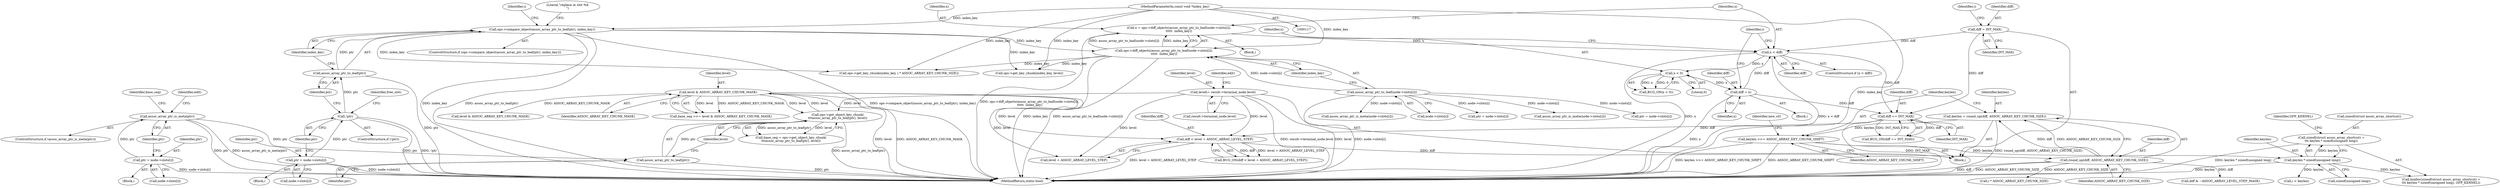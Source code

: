 digraph "0_linux_8d4a2ec1e0b41b0cf9a0c5cd4511da7f8e4f3de2@API" {
"1001057" [label="(Call,sizeof(struct assoc_array_shortcut) +\n\t\t\t keylen * sizeof(unsigned long))"];
"1001060" [label="(Call,keylen * sizeof(unsigned long))"];
"1001051" [label="(Call,keylen >>= ASSOC_ARRAY_KEY_CHUNK_SHIFT)"];
"1001046" [label="(Call,keylen = round_up(diff, ASSOC_ARRAY_KEY_CHUNK_SIZE))"];
"1001048" [label="(Call,round_up(diff, ASSOC_ARRAY_KEY_CHUNK_SIZE))"];
"1001041" [label="(Call,diff < level + ASSOC_ARRAY_LEVEL_STEP)"];
"1001037" [label="(Call,diff == INT_MAX)"];
"1001025" [label="(Call,x < diff)"];
"1001014" [label="(Call,x = ops->diff_objects(assoc_array_ptr_to_leaf(node->slots[i]),\n\t\t\t\t\t  index_key))"];
"1001016" [label="(Call,ops->diff_objects(assoc_array_ptr_to_leaf(node->slots[i]),\n\t\t\t\t\t  index_key))"];
"1001017" [label="(Call,assoc_array_ptr_to_leaf(node->slots[i]))"];
"1000200" [label="(Call,ops->compare_object(assoc_array_ptr_to_leaf(ptr), index_key))"];
"1000201" [label="(Call,assoc_array_ptr_to_leaf(ptr))"];
"1000192" [label="(Call,!ptr)"];
"1000184" [label="(Call,ptr = node->slots[i])"];
"1000120" [label="(MethodParameterIn,const void *index_key)"];
"1001000" [label="(Call,diff = INT_MAX)"];
"1001033" [label="(Call,diff = x)"];
"1001030" [label="(Call,x < 0)"];
"1000343" [label="(Call,level & ASSOC_ARRAY_KEY_CHUNK_MASK)"];
"1000337" [label="(Call,ops->get_object_key_chunk(\n\t\t\tassoc_array_ptr_to_leaf(ptr), level))"];
"1000338" [label="(Call,assoc_array_ptr_to_leaf(ptr))"];
"1000321" [label="(Call,assoc_array_ptr_is_meta(ptr))"];
"1000313" [label="(Call,ptr = node->slots[i])"];
"1000149" [label="(Call,level\t= result->terminal_node.level)"];
"1001015" [label="(Identifier,x)"];
"1001002" [label="(Identifier,INT_MAX)"];
"1001005" [label="(Identifier,i)"];
"1001036" [label="(Call,BUG_ON(diff == INT_MAX))"];
"1000321" [label="(Call,assoc_array_ptr_is_meta(ptr))"];
"1000201" [label="(Call,assoc_array_ptr_to_leaf(ptr))"];
"1001039" [label="(Identifier,INT_MAX)"];
"1000149" [label="(Call,level\t= result->terminal_node.level)"];
"1000337" [label="(Call,ops->get_object_key_chunk(\n\t\t\tassoc_array_ptr_to_leaf(ptr), level))"];
"1000206" [label="(Literal,\"replace in slot %d\n\")"];
"1000182" [label="(Identifier,i)"];
"1001060" [label="(Call,keylen * sizeof(unsigned long))"];
"1001052" [label="(Identifier,keylen)"];
"1000343" [label="(Call,level & ASSOC_ARRAY_KEY_CHUNK_MASK)"];
"1000312" [label="(Block,)"];
"1001016" [label="(Call,ops->diff_objects(assoc_array_ptr_to_leaf(node->slots[i]),\n\t\t\t\t\t  index_key))"];
"1001163" [label="(Call,ops->get_key_chunk(index_key, i * ASSOC_ARRAY_KEY_CHUNK_SIZE))"];
"1000344" [label="(Identifier,level)"];
"1000313" [label="(Call,ptr = node->slots[i])"];
"1001053" [label="(Identifier,ASSOC_ARRAY_KEY_CHUNK_SHIFT)"];
"1000199" [label="(ControlStructure,if (ops->compare_object(assoc_array_ptr_to_leaf(ptr), index_key)))"];
"1001012" [label="(Block,)"];
"1001172" [label="(Call,level & ASSOC_ARRAY_KEY_CHUNK_MASK)"];
"1000320" [label="(ControlStructure,if (assoc_array_ptr_is_meta(ptr)))"];
"1001023" [label="(Identifier,index_key)"];
"1001055" [label="(Identifier,new_s0)"];
"1001046" [label="(Call,keylen = round_up(diff, ASSOC_ARRAY_KEY_CHUNK_SIZE))"];
"1000159" [label="(Identifier,edit)"];
"1000183" [label="(Block,)"];
"1000184" [label="(Call,ptr = node->slots[i])"];
"1001001" [label="(Identifier,diff)"];
"1001038" [label="(Identifier,diff)"];
"1001042" [label="(Identifier,diff)"];
"1000338" [label="(Call,assoc_array_ptr_to_leaf(ptr))"];
"1001035" [label="(Identifier,x)"];
"1001018" [label="(Call,node->slots[i])"];
"1001017" [label="(Call,assoc_array_ptr_to_leaf(node->slots[i]))"];
"1001031" [label="(Identifier,x)"];
"1000203" [label="(Identifier,index_key)"];
"1000196" [label="(Identifier,free_slot)"];
"1001064" [label="(Identifier,GFP_KERNEL)"];
"1001056" [label="(Call,kzalloc(sizeof(struct assoc_array_shortcut) +\n\t\t\t keylen * sizeof(unsigned long), GFP_KERNEL))"];
"1000339" [label="(Identifier,ptr)"];
"1001029" [label="(Call,BUG_ON(x < 0))"];
"1001061" [label="(Identifier,keylen)"];
"1001034" [label="(Identifier,diff)"];
"1001011" [label="(Identifier,i)"];
"1001248" [label="(MethodReturn,static bool)"];
"1001025" [label="(Call,x < diff)"];
"1000185" [label="(Identifier,ptr)"];
"1001230" [label="(Call,ops->get_key_chunk(index_key, level))"];
"1001037" [label="(Call,diff == INT_MAX)"];
"1000345" [label="(Identifier,ASSOC_ARRAY_KEY_CHUNK_MASK)"];
"1000314" [label="(Identifier,ptr)"];
"1001030" [label="(Call,x < 0)"];
"1001201" [label="(Call,ptr = node->slots[i])"];
"1000193" [label="(Identifier,ptr)"];
"1000335" [label="(Call,base_seg = ops->get_object_key_chunk(\n\t\t\tassoc_array_ptr_to_leaf(ptr), level))"];
"1000336" [label="(Identifier,base_seg)"];
"1000200" [label="(Call,ops->compare_object(assoc_array_ptr_to_leaf(ptr), index_key))"];
"1000120" [label="(MethodParameterIn,const void *index_key)"];
"1000315" [label="(Call,node->slots[i])"];
"1001062" [label="(Call,sizeof(unsigned long))"];
"1001137" [label="(Call,diff & ~ASSOC_ARRAY_LEVEL_STEP_MASK)"];
"1000602" [label="(Call,assoc_array_ptr_is_meta(node->slots[i]))"];
"1000341" [label="(Call,base_seg >>= level & ASSOC_ARRAY_KEY_CHUNK_MASK)"];
"1000744" [label="(Call,ptr = node->slots[i])"];
"1001152" [label="(Call,i < keylen)"];
"1001027" [label="(Identifier,diff)"];
"1000543" [label="(Call,assoc_array_ptr_is_meta(node->slots[i]))"];
"1000192" [label="(Call,!ptr)"];
"1001049" [label="(Identifier,diff)"];
"1001000" [label="(Call,diff = INT_MAX)"];
"1001050" [label="(Identifier,ASSOC_ARRAY_KEY_CHUNK_SIZE)"];
"1001026" [label="(Identifier,x)"];
"1001048" [label="(Call,round_up(diff, ASSOC_ARRAY_KEY_CHUNK_SIZE))"];
"1001051" [label="(Call,keylen >>= ASSOC_ARRAY_KEY_CHUNK_SHIFT)"];
"1001040" [label="(Call,BUG_ON(diff < level + ASSOC_ARRAY_LEVEL_STEP))"];
"1001028" [label="(Block,)"];
"1001032" [label="(Literal,0)"];
"1001047" [label="(Identifier,keylen)"];
"1000186" [label="(Call,node->slots[i])"];
"1001057" [label="(Call,sizeof(struct assoc_array_shortcut) +\n\t\t\t keylen * sizeof(unsigned long))"];
"1001041" [label="(Call,diff < level + ASSOC_ARRAY_LEVEL_STEP)"];
"1001014" [label="(Call,x = ops->diff_objects(assoc_array_ptr_to_leaf(node->slots[i]),\n\t\t\t\t\t  index_key))"];
"1000340" [label="(Identifier,level)"];
"1001024" [label="(ControlStructure,if (x < diff))"];
"1001043" [label="(Call,level + ASSOC_ARRAY_LEVEL_STEP)"];
"1001058" [label="(Call,sizeof(struct assoc_array_shortcut))"];
"1000202" [label="(Identifier,ptr)"];
"1000322" [label="(Identifier,ptr)"];
"1000122" [label="(Block,)"];
"1001033" [label="(Call,diff = x)"];
"1000151" [label="(Call,result->terminal_node.level)"];
"1001165" [label="(Call,i * ASSOC_ARRAY_KEY_CHUNK_SIZE)"];
"1000327" [label="(Identifier,edit)"];
"1000150" [label="(Identifier,level)"];
"1000191" [label="(ControlStructure,if (!ptr))"];
"1001057" -> "1001056"  [label="AST: "];
"1001057" -> "1001060"  [label="CFG: "];
"1001058" -> "1001057"  [label="AST: "];
"1001060" -> "1001057"  [label="AST: "];
"1001064" -> "1001057"  [label="CFG: "];
"1001057" -> "1001248"  [label="DDG: keylen * sizeof(unsigned long)"];
"1001060" -> "1001057"  [label="DDG: keylen"];
"1001060" -> "1001062"  [label="CFG: "];
"1001061" -> "1001060"  [label="AST: "];
"1001062" -> "1001060"  [label="AST: "];
"1001060" -> "1001248"  [label="DDG: keylen"];
"1001060" -> "1001056"  [label="DDG: keylen"];
"1001051" -> "1001060"  [label="DDG: keylen"];
"1001060" -> "1001152"  [label="DDG: keylen"];
"1001051" -> "1000122"  [label="AST: "];
"1001051" -> "1001053"  [label="CFG: "];
"1001052" -> "1001051"  [label="AST: "];
"1001053" -> "1001051"  [label="AST: "];
"1001055" -> "1001051"  [label="CFG: "];
"1001051" -> "1001248"  [label="DDG: keylen >>= ASSOC_ARRAY_KEY_CHUNK_SHIFT"];
"1001051" -> "1001248"  [label="DDG: ASSOC_ARRAY_KEY_CHUNK_SHIFT"];
"1001046" -> "1001051"  [label="DDG: keylen"];
"1001046" -> "1000122"  [label="AST: "];
"1001046" -> "1001048"  [label="CFG: "];
"1001047" -> "1001046"  [label="AST: "];
"1001048" -> "1001046"  [label="AST: "];
"1001052" -> "1001046"  [label="CFG: "];
"1001046" -> "1001248"  [label="DDG: round_up(diff, ASSOC_ARRAY_KEY_CHUNK_SIZE)"];
"1001048" -> "1001046"  [label="DDG: diff"];
"1001048" -> "1001046"  [label="DDG: ASSOC_ARRAY_KEY_CHUNK_SIZE"];
"1001048" -> "1001050"  [label="CFG: "];
"1001049" -> "1001048"  [label="AST: "];
"1001050" -> "1001048"  [label="AST: "];
"1001048" -> "1001248"  [label="DDG: diff"];
"1001048" -> "1001248"  [label="DDG: ASSOC_ARRAY_KEY_CHUNK_SIZE"];
"1001041" -> "1001048"  [label="DDG: diff"];
"1001048" -> "1001137"  [label="DDG: diff"];
"1001048" -> "1001165"  [label="DDG: ASSOC_ARRAY_KEY_CHUNK_SIZE"];
"1001041" -> "1001040"  [label="AST: "];
"1001041" -> "1001043"  [label="CFG: "];
"1001042" -> "1001041"  [label="AST: "];
"1001043" -> "1001041"  [label="AST: "];
"1001040" -> "1001041"  [label="CFG: "];
"1001041" -> "1001248"  [label="DDG: level + ASSOC_ARRAY_LEVEL_STEP"];
"1001041" -> "1001040"  [label="DDG: diff"];
"1001041" -> "1001040"  [label="DDG: level + ASSOC_ARRAY_LEVEL_STEP"];
"1001037" -> "1001041"  [label="DDG: diff"];
"1000343" -> "1001041"  [label="DDG: level"];
"1000149" -> "1001041"  [label="DDG: level"];
"1001037" -> "1001036"  [label="AST: "];
"1001037" -> "1001039"  [label="CFG: "];
"1001038" -> "1001037"  [label="AST: "];
"1001039" -> "1001037"  [label="AST: "];
"1001036" -> "1001037"  [label="CFG: "];
"1001037" -> "1001248"  [label="DDG: INT_MAX"];
"1001037" -> "1001036"  [label="DDG: diff"];
"1001037" -> "1001036"  [label="DDG: INT_MAX"];
"1001025" -> "1001037"  [label="DDG: diff"];
"1001000" -> "1001037"  [label="DDG: diff"];
"1001033" -> "1001037"  [label="DDG: diff"];
"1001025" -> "1001024"  [label="AST: "];
"1001025" -> "1001027"  [label="CFG: "];
"1001026" -> "1001025"  [label="AST: "];
"1001027" -> "1001025"  [label="AST: "];
"1001031" -> "1001025"  [label="CFG: "];
"1001011" -> "1001025"  [label="CFG: "];
"1001025" -> "1001248"  [label="DDG: x"];
"1001025" -> "1001248"  [label="DDG: x < diff"];
"1001014" -> "1001025"  [label="DDG: x"];
"1001000" -> "1001025"  [label="DDG: diff"];
"1001033" -> "1001025"  [label="DDG: diff"];
"1001025" -> "1001030"  [label="DDG: x"];
"1001014" -> "1001012"  [label="AST: "];
"1001014" -> "1001016"  [label="CFG: "];
"1001015" -> "1001014"  [label="AST: "];
"1001016" -> "1001014"  [label="AST: "];
"1001026" -> "1001014"  [label="CFG: "];
"1001014" -> "1001248"  [label="DDG: ops->diff_objects(assoc_array_ptr_to_leaf(node->slots[i]),\n\t\t\t\t\t  index_key)"];
"1001016" -> "1001014"  [label="DDG: assoc_array_ptr_to_leaf(node->slots[i])"];
"1001016" -> "1001014"  [label="DDG: index_key"];
"1001016" -> "1001023"  [label="CFG: "];
"1001017" -> "1001016"  [label="AST: "];
"1001023" -> "1001016"  [label="AST: "];
"1001016" -> "1001248"  [label="DDG: index_key"];
"1001016" -> "1001248"  [label="DDG: assoc_array_ptr_to_leaf(node->slots[i])"];
"1001017" -> "1001016"  [label="DDG: node->slots[i]"];
"1000200" -> "1001016"  [label="DDG: index_key"];
"1000120" -> "1001016"  [label="DDG: index_key"];
"1001016" -> "1001163"  [label="DDG: index_key"];
"1001016" -> "1001230"  [label="DDG: index_key"];
"1001017" -> "1001018"  [label="CFG: "];
"1001018" -> "1001017"  [label="AST: "];
"1001023" -> "1001017"  [label="CFG: "];
"1001017" -> "1001248"  [label="DDG: node->slots[i]"];
"1001017" -> "1000543"  [label="DDG: node->slots[i]"];
"1001017" -> "1000602"  [label="DDG: node->slots[i]"];
"1001017" -> "1000744"  [label="DDG: node->slots[i]"];
"1001017" -> "1001201"  [label="DDG: node->slots[i]"];
"1000200" -> "1000199"  [label="AST: "];
"1000200" -> "1000203"  [label="CFG: "];
"1000201" -> "1000200"  [label="AST: "];
"1000203" -> "1000200"  [label="AST: "];
"1000206" -> "1000200"  [label="CFG: "];
"1000182" -> "1000200"  [label="CFG: "];
"1000200" -> "1001248"  [label="DDG: assoc_array_ptr_to_leaf(ptr)"];
"1000200" -> "1001248"  [label="DDG: ops->compare_object(assoc_array_ptr_to_leaf(ptr), index_key)"];
"1000200" -> "1001248"  [label="DDG: index_key"];
"1000201" -> "1000200"  [label="DDG: ptr"];
"1000120" -> "1000200"  [label="DDG: index_key"];
"1000200" -> "1001163"  [label="DDG: index_key"];
"1000200" -> "1001230"  [label="DDG: index_key"];
"1000201" -> "1000202"  [label="CFG: "];
"1000202" -> "1000201"  [label="AST: "];
"1000203" -> "1000201"  [label="CFG: "];
"1000201" -> "1001248"  [label="DDG: ptr"];
"1000192" -> "1000201"  [label="DDG: ptr"];
"1000192" -> "1000191"  [label="AST: "];
"1000192" -> "1000193"  [label="CFG: "];
"1000193" -> "1000192"  [label="AST: "];
"1000196" -> "1000192"  [label="CFG: "];
"1000202" -> "1000192"  [label="CFG: "];
"1000192" -> "1001248"  [label="DDG: ptr"];
"1000192" -> "1001248"  [label="DDG: !ptr"];
"1000184" -> "1000192"  [label="DDG: ptr"];
"1000184" -> "1000183"  [label="AST: "];
"1000184" -> "1000186"  [label="CFG: "];
"1000185" -> "1000184"  [label="AST: "];
"1000186" -> "1000184"  [label="AST: "];
"1000193" -> "1000184"  [label="CFG: "];
"1000184" -> "1001248"  [label="DDG: node->slots[i]"];
"1000120" -> "1000117"  [label="AST: "];
"1000120" -> "1001248"  [label="DDG: index_key"];
"1000120" -> "1001163"  [label="DDG: index_key"];
"1000120" -> "1001230"  [label="DDG: index_key"];
"1001000" -> "1000122"  [label="AST: "];
"1001000" -> "1001002"  [label="CFG: "];
"1001001" -> "1001000"  [label="AST: "];
"1001002" -> "1001000"  [label="AST: "];
"1001005" -> "1001000"  [label="CFG: "];
"1001033" -> "1001028"  [label="AST: "];
"1001033" -> "1001035"  [label="CFG: "];
"1001034" -> "1001033"  [label="AST: "];
"1001035" -> "1001033"  [label="AST: "];
"1001011" -> "1001033"  [label="CFG: "];
"1001033" -> "1001248"  [label="DDG: x"];
"1001030" -> "1001033"  [label="DDG: x"];
"1001030" -> "1001029"  [label="AST: "];
"1001030" -> "1001032"  [label="CFG: "];
"1001031" -> "1001030"  [label="AST: "];
"1001032" -> "1001030"  [label="AST: "];
"1001029" -> "1001030"  [label="CFG: "];
"1001030" -> "1001029"  [label="DDG: x"];
"1001030" -> "1001029"  [label="DDG: 0"];
"1000343" -> "1000341"  [label="AST: "];
"1000343" -> "1000345"  [label="CFG: "];
"1000344" -> "1000343"  [label="AST: "];
"1000345" -> "1000343"  [label="AST: "];
"1000341" -> "1000343"  [label="CFG: "];
"1000343" -> "1001248"  [label="DDG: level"];
"1000343" -> "1001248"  [label="DDG: ASSOC_ARRAY_KEY_CHUNK_MASK"];
"1000343" -> "1000337"  [label="DDG: level"];
"1000343" -> "1000341"  [label="DDG: level"];
"1000343" -> "1000341"  [label="DDG: ASSOC_ARRAY_KEY_CHUNK_MASK"];
"1000337" -> "1000343"  [label="DDG: level"];
"1000343" -> "1001043"  [label="DDG: level"];
"1000343" -> "1001172"  [label="DDG: ASSOC_ARRAY_KEY_CHUNK_MASK"];
"1000337" -> "1000335"  [label="AST: "];
"1000337" -> "1000340"  [label="CFG: "];
"1000338" -> "1000337"  [label="AST: "];
"1000340" -> "1000337"  [label="AST: "];
"1000335" -> "1000337"  [label="CFG: "];
"1000337" -> "1001248"  [label="DDG: assoc_array_ptr_to_leaf(ptr)"];
"1000337" -> "1000335"  [label="DDG: assoc_array_ptr_to_leaf(ptr)"];
"1000337" -> "1000335"  [label="DDG: level"];
"1000338" -> "1000337"  [label="DDG: ptr"];
"1000149" -> "1000337"  [label="DDG: level"];
"1000338" -> "1000339"  [label="CFG: "];
"1000339" -> "1000338"  [label="AST: "];
"1000340" -> "1000338"  [label="CFG: "];
"1000338" -> "1001248"  [label="DDG: ptr"];
"1000321" -> "1000338"  [label="DDG: ptr"];
"1000321" -> "1000320"  [label="AST: "];
"1000321" -> "1000322"  [label="CFG: "];
"1000322" -> "1000321"  [label="AST: "];
"1000327" -> "1000321"  [label="CFG: "];
"1000336" -> "1000321"  [label="CFG: "];
"1000321" -> "1001248"  [label="DDG: ptr"];
"1000321" -> "1001248"  [label="DDG: assoc_array_ptr_is_meta(ptr)"];
"1000313" -> "1000321"  [label="DDG: ptr"];
"1000313" -> "1000312"  [label="AST: "];
"1000313" -> "1000315"  [label="CFG: "];
"1000314" -> "1000313"  [label="AST: "];
"1000315" -> "1000313"  [label="AST: "];
"1000322" -> "1000313"  [label="CFG: "];
"1000313" -> "1001248"  [label="DDG: node->slots[i]"];
"1000149" -> "1000122"  [label="AST: "];
"1000149" -> "1000151"  [label="CFG: "];
"1000150" -> "1000149"  [label="AST: "];
"1000151" -> "1000149"  [label="AST: "];
"1000159" -> "1000149"  [label="CFG: "];
"1000149" -> "1001248"  [label="DDG: result->terminal_node.level"];
"1000149" -> "1001248"  [label="DDG: level"];
"1000149" -> "1001043"  [label="DDG: level"];
}
